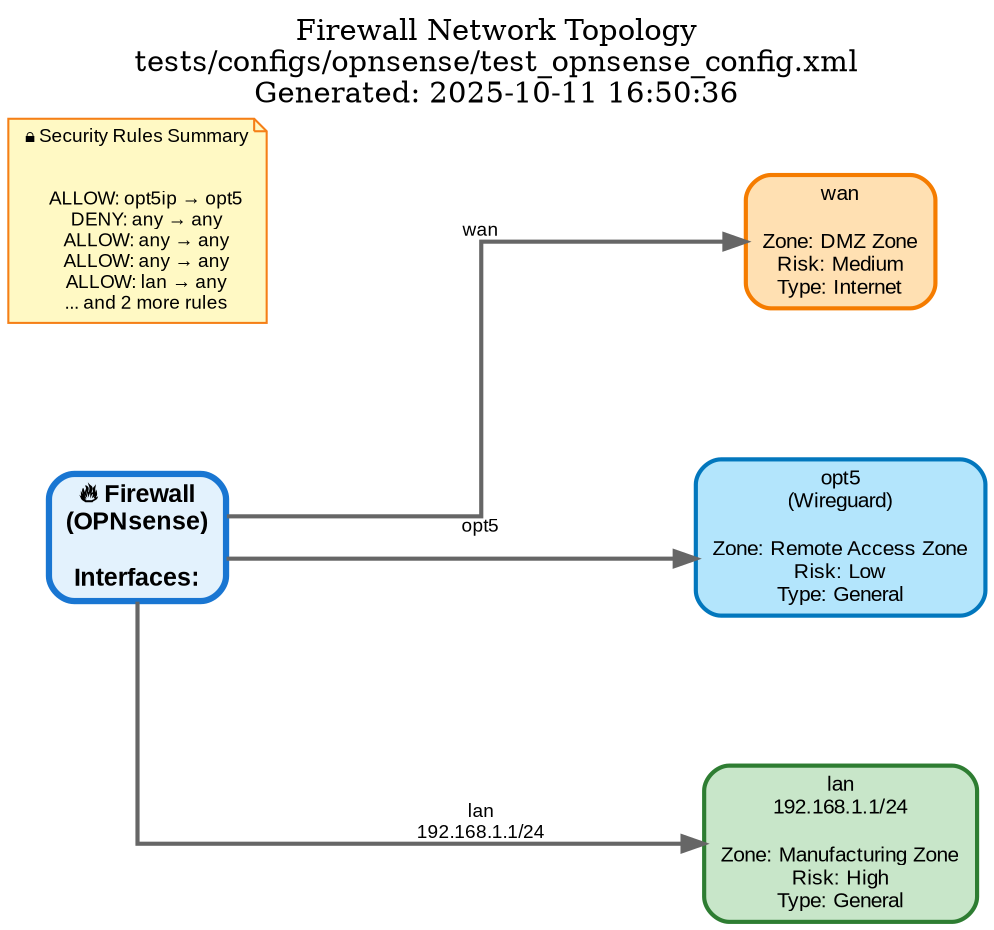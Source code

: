 digraph FirewallTopology {
  rankdir=LR;
  node [fontname="Arial", fontsize=10];
  edge [fontname="Arial", fontsize=9];
  bgcolor=white;
  splines=ortho;
  nodesep=1.0;
  ranksep=2.0;

  label="Firewall Network Topology\ntests/configs/opnsense/test_opnsense_config.xml\nGenerated: 2025-10-11 16:50:36";
  labelloc=t;
  fontsize=14;

  // Central Firewall
  firewall [
    label="🔥 Firewall\n(OPNsense)\n\nInterfaces:";
    shape=box;
    style="filled,rounded";
    fillcolor="#e3f2fd";
    color="#1976d2";
    penwidth=3;
    fontsize=12;
    fontname="Arial Bold";
  ];

  // Network Segments
  net_wan [
    label="wan\n\nZone: DMZ Zone\nRisk: Medium\nType: Internet";
    shape=box;
    style="filled,rounded";
    fillcolor="#ffe0b2";
    color="#f57c00";
    penwidth=2;
    fontsize=10;
  ];
  net_opt5 [
    label="opt5\n(Wireguard)\n\nZone: Remote Access Zone\nRisk: Low\nType: General";
    shape=box;
    style="filled,rounded";
    fillcolor="#b3e5fc";
    color="#0277bd";
    penwidth=2;
    fontsize=10;
  ];
  net_lan [
    label="lan\n192.168.1.1/24\n\nZone: Manufacturing Zone\nRisk: High\nType: General";
    shape=box;
    style="filled,rounded";
    fillcolor="#c8e6c9";
    color="#2e7d32";
    penwidth=2;
    fontsize=10;
  ];

  // Firewall to Network Connections
  firewall -> net_wan [
    label="wan";
    fontsize=9;
    color="#666666";
    penwidth=2;
  ];
  firewall -> net_opt5 [
    label="opt5";
    fontsize=9;
    color="#666666";
    penwidth=2;
  ];
  firewall -> net_lan [
    label="lan\n192.168.1.1/24";
    fontsize=9;
    color="#666666";
    penwidth=2;
  ];

  // Security Rules (as edge labels)

  // Security Rules Summary
  rules_summary [
    label="🔒 Security Rules Summary\n\n
    ALLOW: opt5ip → opt5\n    DENY: any → any\n    ALLOW: any → any\n    ALLOW: any → any\n    ALLOW: lan → any\n    ... and 2 more rules";
    shape=note;
    style="filled,rounded";
    fillcolor="#fff9c4";
    color="#f57f17";
    fontsize=9;
  ];
}
